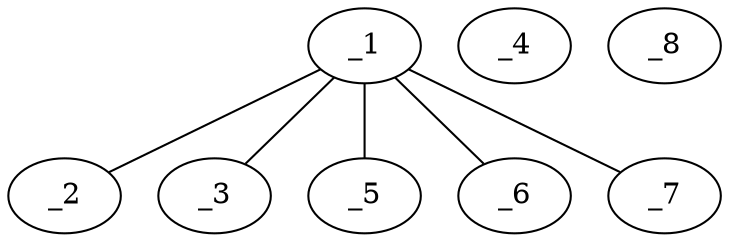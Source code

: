 graph molid617769 {
	_1	 [charge=3,
		chem=35,
		symbol="Ru ",
		x="2.866",
		y=0];
	_2	 [charge=0,
		chem=4,
		symbol="N  ",
		x="3.7321",
		y="0.5"];
	_1 -- _2	 [valence=1];
	_3	 [charge=0,
		chem=4,
		symbol="N  ",
		x=2,
		y="-0.5"];
	_1 -- _3	 [valence=1];
	_5	 [charge=0,
		chem=4,
		symbol="N  ",
		x="2.866",
		y=1];
	_1 -- _5	 [valence=1];
	_6	 [charge=0,
		chem=4,
		symbol="N  ",
		x="2.866",
		y="-1"];
	_1 -- _6	 [valence=1];
	_7	 [charge=0,
		chem=4,
		symbol="N  ",
		x=2,
		y="0.5"];
	_1 -- _7	 [valence=1];
	_4	 [charge="-1",
		chem=21,
		symbol="I  ",
		x="3.7321",
		y="-0.5"];
	_8	 [charge="-1",
		chem=21,
		symbol="I  ",
		x="5.7321",
		y=0];
}
